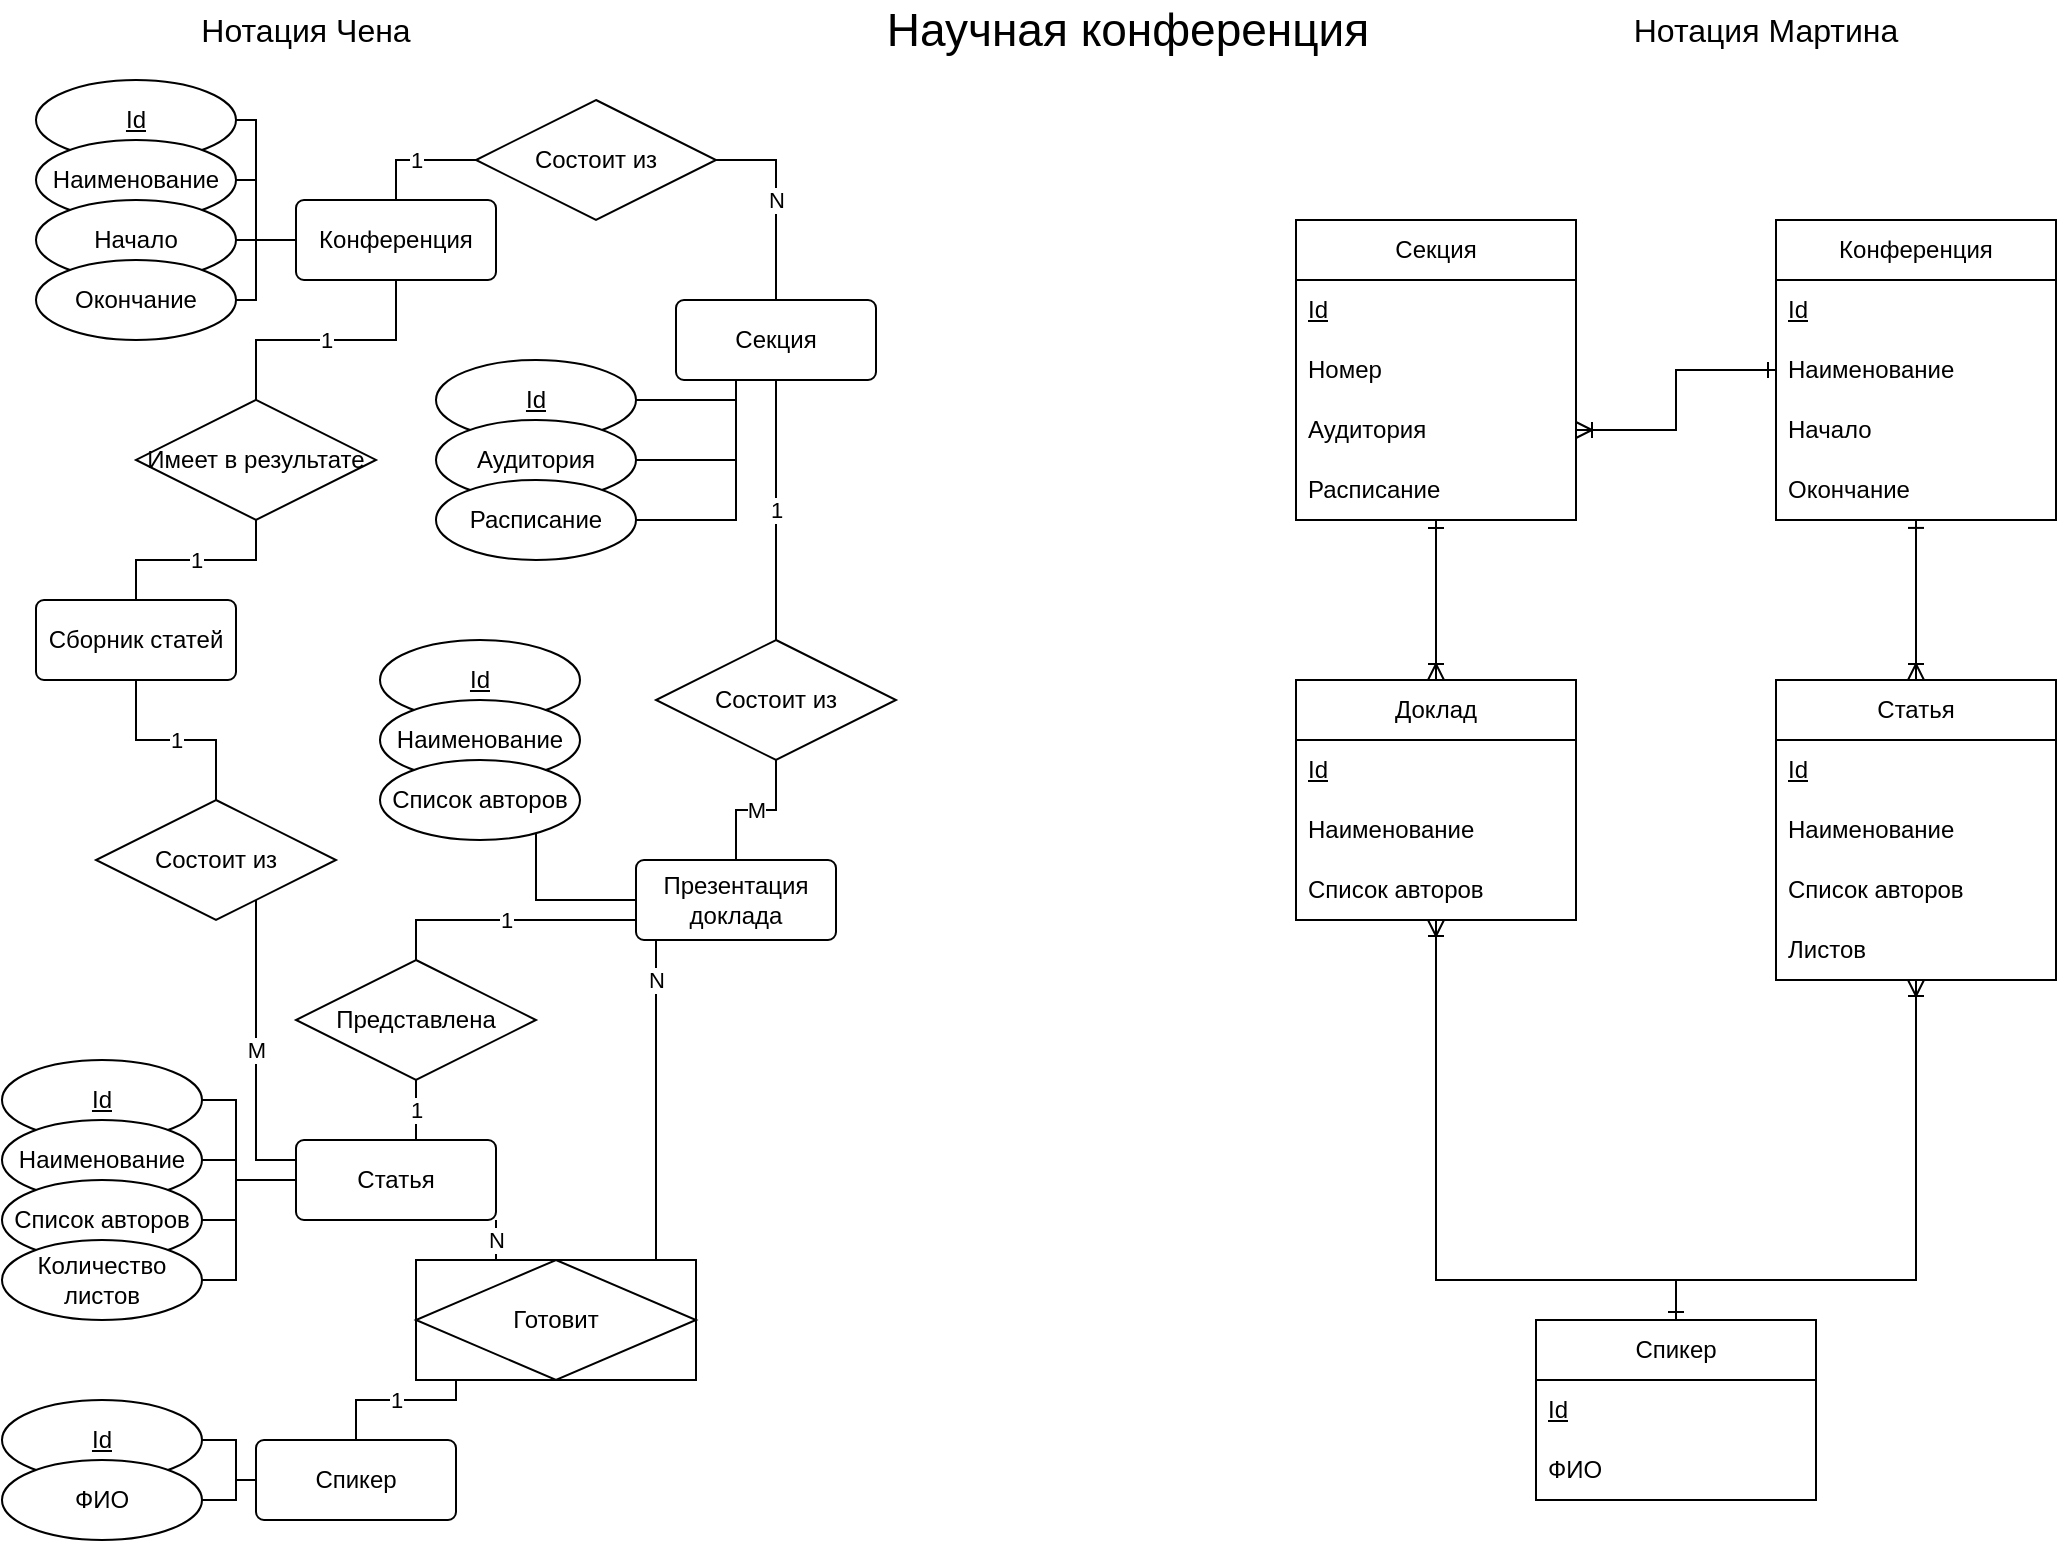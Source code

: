<mxfile version="28.1.2">
  <diagram name="Страница — 1" id="Usv800yyKpMSxYLico5M">
    <mxGraphModel dx="1098" dy="697" grid="1" gridSize="10" guides="1" tooltips="1" connect="1" arrows="1" fold="1" page="1" pageScale="1" pageWidth="1169" pageHeight="827" math="0" shadow="0">
      <root>
        <mxCell id="0" />
        <mxCell id="1" parent="0" />
        <mxCell id="GMbKhNjY2CRubePAbN6w-1" value="Научная конференция" style="text;html=1;align=center;verticalAlign=middle;whiteSpace=wrap;rounded=0;fontSize=23;" parent="1" vertex="1">
          <mxGeometry x="430" y="30" width="312" height="30" as="geometry" />
        </mxCell>
        <mxCell id="GMbKhNjY2CRubePAbN6w-2" value="&lt;font style=&quot;font-size: 16px;&quot;&gt;Нотация Чена&lt;/font&gt;" style="text;html=1;align=center;verticalAlign=middle;whiteSpace=wrap;rounded=0;fontSize=18;" parent="1" vertex="1">
          <mxGeometry x="110" y="30" width="130" height="30" as="geometry" />
        </mxCell>
        <mxCell id="GMbKhNjY2CRubePAbN6w-3" value="&lt;font style=&quot;font-size: 16px;&quot;&gt;Нотация Мартина&lt;/font&gt;" style="text;html=1;align=center;verticalAlign=middle;whiteSpace=wrap;rounded=0;fontSize=18;" parent="1" vertex="1">
          <mxGeometry x="810" y="30" width="190" height="30" as="geometry" />
        </mxCell>
        <mxCell id="GMbKhNjY2CRubePAbN6w-4" value="Конференция" style="rounded=1;arcSize=10;whiteSpace=wrap;html=1;align=center;" parent="1" vertex="1">
          <mxGeometry x="170" y="130" width="100" height="40" as="geometry" />
        </mxCell>
        <mxCell id="GMbKhNjY2CRubePAbN6w-6" value="Спикер" style="rounded=1;arcSize=10;whiteSpace=wrap;html=1;align=center;" parent="1" vertex="1">
          <mxGeometry x="150" y="750" width="100" height="40" as="geometry" />
        </mxCell>
        <mxCell id="GMbKhNjY2CRubePAbN6w-18" value="Id" style="ellipse;whiteSpace=wrap;html=1;align=center;fontStyle=4;" parent="1" vertex="1">
          <mxGeometry x="40" y="70" width="100" height="40" as="geometry" />
        </mxCell>
        <mxCell id="vNpDOa9beyPFH_1lGm9j-8" style="edgeStyle=orthogonalEdgeStyle;rounded=0;orthogonalLoop=1;jettySize=auto;html=1;endArrow=none;endFill=0;" edge="1" parent="1" source="GMbKhNjY2CRubePAbN6w-19" target="GMbKhNjY2CRubePAbN6w-4">
          <mxGeometry relative="1" as="geometry">
            <Array as="points">
              <mxPoint x="150" y="120" />
              <mxPoint x="150" y="150" />
            </Array>
          </mxGeometry>
        </mxCell>
        <mxCell id="GMbKhNjY2CRubePAbN6w-19" value="Наименование" style="ellipse;whiteSpace=wrap;html=1;align=center;" parent="1" vertex="1">
          <mxGeometry x="40" y="100" width="100" height="40" as="geometry" />
        </mxCell>
        <mxCell id="vNpDOa9beyPFH_1lGm9j-5" style="edgeStyle=orthogonalEdgeStyle;rounded=0;orthogonalLoop=1;jettySize=auto;html=1;endArrow=none;endFill=0;" edge="1" parent="1" source="GMbKhNjY2CRubePAbN6w-20" target="GMbKhNjY2CRubePAbN6w-6">
          <mxGeometry relative="1" as="geometry">
            <Array as="points">
              <mxPoint x="140" y="750" />
              <mxPoint x="140" y="770" />
            </Array>
          </mxGeometry>
        </mxCell>
        <mxCell id="GMbKhNjY2CRubePAbN6w-20" value="Id" style="ellipse;whiteSpace=wrap;html=1;align=center;fontStyle=4;" parent="1" vertex="1">
          <mxGeometry x="23" y="730" width="100" height="40" as="geometry" />
        </mxCell>
        <mxCell id="GMbKhNjY2CRubePAbN6w-21" value="Статья" style="rounded=1;arcSize=10;whiteSpace=wrap;html=1;align=center;" parent="1" vertex="1">
          <mxGeometry x="170" y="600" width="100" height="40" as="geometry" />
        </mxCell>
        <mxCell id="GMbKhNjY2CRubePAbN6w-22" value="Презентация доклада" style="rounded=1;arcSize=10;whiteSpace=wrap;html=1;align=center;" parent="1" vertex="1">
          <mxGeometry x="340" y="460" width="100" height="40" as="geometry" />
        </mxCell>
        <mxCell id="GMbKhNjY2CRubePAbN6w-23" value="Готовит" style="shape=associativeEntity;whiteSpace=wrap;html=1;align=center;" parent="1" vertex="1">
          <mxGeometry x="230" y="660" width="140" height="60" as="geometry" />
        </mxCell>
        <mxCell id="GMbKhNjY2CRubePAbN6w-24" value="Секция" style="rounded=1;arcSize=10;whiteSpace=wrap;html=1;align=center;" parent="1" vertex="1">
          <mxGeometry x="360" y="180" width="100" height="40" as="geometry" />
        </mxCell>
        <mxCell id="GMbKhNjY2CRubePAbN6w-25" value="1" style="endArrow=none;html=1;rounded=0;edgeStyle=orthogonalEdgeStyle;" parent="1" source="GMbKhNjY2CRubePAbN6w-6" target="GMbKhNjY2CRubePAbN6w-23" edge="1">
          <mxGeometry relative="1" as="geometry">
            <mxPoint x="160" y="439.5" as="sourcePoint" />
            <mxPoint x="320" y="439.5" as="targetPoint" />
            <Array as="points">
              <mxPoint x="200" y="730" />
              <mxPoint x="250" y="730" />
            </Array>
          </mxGeometry>
        </mxCell>
        <mxCell id="GMbKhNjY2CRubePAbN6w-26" value="N" style="endArrow=none;html=1;rounded=0;edgeStyle=orthogonalEdgeStyle;" parent="1" source="GMbKhNjY2CRubePAbN6w-23" target="GMbKhNjY2CRubePAbN6w-21" edge="1">
          <mxGeometry x="0.0" relative="1" as="geometry">
            <mxPoint x="430" y="410" as="sourcePoint" />
            <mxPoint x="590" y="410" as="targetPoint" />
            <Array as="points">
              <mxPoint x="260" y="620" />
            </Array>
            <mxPoint as="offset" />
          </mxGeometry>
        </mxCell>
        <mxCell id="GMbKhNjY2CRubePAbN6w-27" value="N" style="endArrow=none;html=1;rounded=0;edgeStyle=orthogonalEdgeStyle;" parent="1" source="GMbKhNjY2CRubePAbN6w-23" target="GMbKhNjY2CRubePAbN6w-22" edge="1">
          <mxGeometry x="0.75" relative="1" as="geometry">
            <mxPoint x="320" y="440" as="sourcePoint" />
            <mxPoint x="380" y="510" as="targetPoint" />
            <Array as="points">
              <mxPoint x="350" y="580" />
              <mxPoint x="350" y="580" />
            </Array>
            <mxPoint as="offset" />
          </mxGeometry>
        </mxCell>
        <mxCell id="GMbKhNjY2CRubePAbN6w-30" value="Состоит из" style="shape=rhombus;perimeter=rhombusPerimeter;whiteSpace=wrap;html=1;align=center;" parent="1" vertex="1">
          <mxGeometry x="350" y="350" width="120" height="60" as="geometry" />
        </mxCell>
        <mxCell id="GMbKhNjY2CRubePAbN6w-32" value="M" style="endArrow=none;html=1;rounded=0;edgeStyle=orthogonalEdgeStyle;" parent="1" source="GMbKhNjY2CRubePAbN6w-22" target="GMbKhNjY2CRubePAbN6w-30" edge="1">
          <mxGeometry relative="1" as="geometry">
            <mxPoint x="440" y="360" as="sourcePoint" />
            <mxPoint x="580" y="250" as="targetPoint" />
          </mxGeometry>
        </mxCell>
        <mxCell id="GMbKhNjY2CRubePAbN6w-33" value="1" style="endArrow=none;html=1;rounded=0;edgeStyle=orthogonalEdgeStyle;" parent="1" source="GMbKhNjY2CRubePAbN6w-30" target="GMbKhNjY2CRubePAbN6w-24" edge="1">
          <mxGeometry relative="1" as="geometry">
            <mxPoint x="840" y="230" as="sourcePoint" />
            <mxPoint x="820" y="200" as="targetPoint" />
          </mxGeometry>
        </mxCell>
        <mxCell id="GMbKhNjY2CRubePAbN6w-34" value="Состоит из" style="shape=rhombus;perimeter=rhombusPerimeter;whiteSpace=wrap;html=1;align=center;" parent="1" vertex="1">
          <mxGeometry x="260" y="80" width="120" height="60" as="geometry" />
        </mxCell>
        <mxCell id="GMbKhNjY2CRubePAbN6w-35" value="N" style="endArrow=none;html=1;rounded=0;edgeStyle=orthogonalEdgeStyle;" parent="1" source="GMbKhNjY2CRubePAbN6w-24" target="GMbKhNjY2CRubePAbN6w-34" edge="1">
          <mxGeometry relative="1" as="geometry">
            <mxPoint x="260" y="200" as="sourcePoint" />
            <mxPoint x="400" y="160" as="targetPoint" />
            <Array as="points">
              <mxPoint x="410" y="110" />
            </Array>
            <mxPoint as="offset" />
          </mxGeometry>
        </mxCell>
        <mxCell id="GMbKhNjY2CRubePAbN6w-36" value="1" style="endArrow=none;html=1;rounded=0;edgeStyle=orthogonalEdgeStyle;" parent="1" source="GMbKhNjY2CRubePAbN6w-34" target="GMbKhNjY2CRubePAbN6w-4" edge="1">
          <mxGeometry relative="1" as="geometry">
            <mxPoint x="660" y="140" as="sourcePoint" />
            <mxPoint x="240" y="60" as="targetPoint" />
            <Array as="points">
              <mxPoint x="220" y="110" />
            </Array>
          </mxGeometry>
        </mxCell>
        <mxCell id="vNpDOa9beyPFH_1lGm9j-49" value="" style="edgeStyle=orthogonalEdgeStyle;rounded=0;orthogonalLoop=1;jettySize=auto;html=1;endArrow=ERone;endFill=0;startArrow=ERoneToMany;startFill=0;" edge="1" parent="1" source="GMbKhNjY2CRubePAbN6w-37" target="vNpDOa9beyPFH_1lGm9j-41">
          <mxGeometry relative="1" as="geometry">
            <Array as="points">
              <mxPoint x="740" y="290" />
              <mxPoint x="740" y="290" />
            </Array>
          </mxGeometry>
        </mxCell>
        <mxCell id="GMbKhNjY2CRubePAbN6w-37" value="Доклад" style="swimlane;fontStyle=0;childLayout=stackLayout;horizontal=1;startSize=30;horizontalStack=0;resizeParent=1;resizeParentMax=0;resizeLast=0;collapsible=1;marginBottom=0;whiteSpace=wrap;html=1;" parent="1" vertex="1">
          <mxGeometry x="670" y="370" width="140" height="120" as="geometry" />
        </mxCell>
        <mxCell id="GMbKhNjY2CRubePAbN6w-38" value="Id" style="text;strokeColor=none;fillColor=none;align=left;verticalAlign=middle;spacingLeft=4;spacingRight=4;overflow=hidden;points=[[0,0.5],[1,0.5]];portConstraint=eastwest;rotatable=0;whiteSpace=wrap;html=1;fontStyle=4" parent="GMbKhNjY2CRubePAbN6w-37" vertex="1">
          <mxGeometry y="30" width="140" height="30" as="geometry" />
        </mxCell>
        <mxCell id="GMbKhNjY2CRubePAbN6w-39" value="Наименование" style="text;strokeColor=none;fillColor=none;align=left;verticalAlign=middle;spacingLeft=4;spacingRight=4;overflow=hidden;points=[[0,0.5],[1,0.5]];portConstraint=eastwest;rotatable=0;whiteSpace=wrap;html=1;" parent="GMbKhNjY2CRubePAbN6w-37" vertex="1">
          <mxGeometry y="60" width="140" height="30" as="geometry" />
        </mxCell>
        <mxCell id="GMbKhNjY2CRubePAbN6w-40" value="Список авторов" style="text;strokeColor=none;fillColor=none;align=left;verticalAlign=middle;spacingLeft=4;spacingRight=4;overflow=hidden;points=[[0,0.5],[1,0.5]];portConstraint=eastwest;rotatable=0;whiteSpace=wrap;html=1;" parent="GMbKhNjY2CRubePAbN6w-37" vertex="1">
          <mxGeometry y="90" width="140" height="30" as="geometry" />
        </mxCell>
        <mxCell id="GMbKhNjY2CRubePAbN6w-42" value="Сборник статей" style="rounded=1;arcSize=10;whiteSpace=wrap;html=1;align=center;" parent="1" vertex="1">
          <mxGeometry x="40" y="330" width="100" height="40" as="geometry" />
        </mxCell>
        <mxCell id="GMbKhNjY2CRubePAbN6w-43" value="Состоит из" style="shape=rhombus;perimeter=rhombusPerimeter;whiteSpace=wrap;html=1;align=center;" parent="1" vertex="1">
          <mxGeometry x="70" y="430" width="120" height="60" as="geometry" />
        </mxCell>
        <mxCell id="GMbKhNjY2CRubePAbN6w-44" value="1" style="endArrow=none;html=1;rounded=0;edgeStyle=orthogonalEdgeStyle;" parent="1" source="GMbKhNjY2CRubePAbN6w-43" target="GMbKhNjY2CRubePAbN6w-42" edge="1">
          <mxGeometry relative="1" as="geometry">
            <mxPoint x="410" y="560" as="sourcePoint" />
            <mxPoint x="410" y="510" as="targetPoint" />
          </mxGeometry>
        </mxCell>
        <mxCell id="GMbKhNjY2CRubePAbN6w-45" value="M" style="endArrow=none;html=1;rounded=0;edgeStyle=orthogonalEdgeStyle;" parent="1" source="GMbKhNjY2CRubePAbN6w-43" target="GMbKhNjY2CRubePAbN6w-21" edge="1">
          <mxGeometry relative="1" as="geometry">
            <mxPoint x="390" y="630" as="sourcePoint" />
            <mxPoint x="390" y="580" as="targetPoint" />
            <Array as="points">
              <mxPoint x="150" y="610" />
            </Array>
          </mxGeometry>
        </mxCell>
        <mxCell id="vNpDOa9beyPFH_1lGm9j-9" style="edgeStyle=orthogonalEdgeStyle;rounded=0;orthogonalLoop=1;jettySize=auto;html=1;endArrow=none;endFill=0;" edge="1" parent="1" source="GMbKhNjY2CRubePAbN6w-46" target="GMbKhNjY2CRubePAbN6w-4">
          <mxGeometry relative="1" as="geometry" />
        </mxCell>
        <mxCell id="GMbKhNjY2CRubePAbN6w-46" value="Начало" style="ellipse;whiteSpace=wrap;html=1;align=center;" parent="1" vertex="1">
          <mxGeometry x="40" y="130" width="100" height="40" as="geometry" />
        </mxCell>
        <mxCell id="vNpDOa9beyPFH_1lGm9j-10" style="edgeStyle=orthogonalEdgeStyle;rounded=0;orthogonalLoop=1;jettySize=auto;html=1;endArrow=none;endFill=0;" edge="1" parent="1" source="GMbKhNjY2CRubePAbN6w-47" target="GMbKhNjY2CRubePAbN6w-4">
          <mxGeometry relative="1" as="geometry">
            <Array as="points">
              <mxPoint x="150" y="180" />
              <mxPoint x="150" y="150" />
            </Array>
          </mxGeometry>
        </mxCell>
        <mxCell id="GMbKhNjY2CRubePAbN6w-47" value="Окончание" style="ellipse;whiteSpace=wrap;html=1;align=center;" parent="1" vertex="1">
          <mxGeometry x="40" y="160" width="100" height="40" as="geometry" />
        </mxCell>
        <mxCell id="vNpDOa9beyPFH_1lGm9j-17" style="edgeStyle=orthogonalEdgeStyle;rounded=0;orthogonalLoop=1;jettySize=auto;html=1;endArrow=none;endFill=0;" edge="1" parent="1" source="GMbKhNjY2CRubePAbN6w-52" target="GMbKhNjY2CRubePAbN6w-21">
          <mxGeometry relative="1" as="geometry">
            <Array as="points">
              <mxPoint x="140" y="580" />
              <mxPoint x="140" y="620" />
            </Array>
          </mxGeometry>
        </mxCell>
        <mxCell id="GMbKhNjY2CRubePAbN6w-52" value="Id" style="ellipse;whiteSpace=wrap;html=1;align=center;fontStyle=4;" parent="1" vertex="1">
          <mxGeometry x="23" y="560" width="100" height="40" as="geometry" />
        </mxCell>
        <mxCell id="vNpDOa9beyPFH_1lGm9j-18" style="edgeStyle=orthogonalEdgeStyle;rounded=0;orthogonalLoop=1;jettySize=auto;html=1;endArrow=none;endFill=0;" edge="1" parent="1" source="GMbKhNjY2CRubePAbN6w-53" target="GMbKhNjY2CRubePAbN6w-21">
          <mxGeometry relative="1" as="geometry">
            <Array as="points">
              <mxPoint x="140" y="610" />
              <mxPoint x="140" y="620" />
            </Array>
          </mxGeometry>
        </mxCell>
        <mxCell id="GMbKhNjY2CRubePAbN6w-53" value="Наименование" style="ellipse;whiteSpace=wrap;html=1;align=center;" parent="1" vertex="1">
          <mxGeometry x="23" y="590" width="100" height="40" as="geometry" />
        </mxCell>
        <mxCell id="vNpDOa9beyPFH_1lGm9j-19" style="edgeStyle=orthogonalEdgeStyle;rounded=0;orthogonalLoop=1;jettySize=auto;html=1;endArrow=none;endFill=0;" edge="1" parent="1" source="GMbKhNjY2CRubePAbN6w-54" target="GMbKhNjY2CRubePAbN6w-21">
          <mxGeometry relative="1" as="geometry">
            <Array as="points">
              <mxPoint x="140" y="640" />
              <mxPoint x="140" y="620" />
            </Array>
          </mxGeometry>
        </mxCell>
        <mxCell id="GMbKhNjY2CRubePAbN6w-54" value="Список авторов" style="ellipse;whiteSpace=wrap;html=1;align=center;" parent="1" vertex="1">
          <mxGeometry x="23" y="620" width="100" height="40" as="geometry" />
        </mxCell>
        <mxCell id="vNpDOa9beyPFH_1lGm9j-20" style="edgeStyle=orthogonalEdgeStyle;rounded=0;orthogonalLoop=1;jettySize=auto;html=1;endArrow=none;endFill=0;" edge="1" parent="1" source="GMbKhNjY2CRubePAbN6w-55" target="GMbKhNjY2CRubePAbN6w-21">
          <mxGeometry relative="1" as="geometry">
            <Array as="points">
              <mxPoint x="140" y="670" />
              <mxPoint x="140" y="620" />
            </Array>
          </mxGeometry>
        </mxCell>
        <mxCell id="GMbKhNjY2CRubePAbN6w-55" value="Количество листов" style="ellipse;whiteSpace=wrap;html=1;align=center;" parent="1" vertex="1">
          <mxGeometry x="23" y="650" width="100" height="40" as="geometry" />
        </mxCell>
        <mxCell id="vNpDOa9beyPFH_1lGm9j-1" value="Имеет в результате" style="shape=rhombus;perimeter=rhombusPerimeter;whiteSpace=wrap;html=1;align=center;" vertex="1" parent="1">
          <mxGeometry x="90" y="229.96" width="120" height="60" as="geometry" />
        </mxCell>
        <mxCell id="vNpDOa9beyPFH_1lGm9j-2" value="1" style="endArrow=none;html=1;rounded=0;edgeStyle=orthogonalEdgeStyle;" edge="1" parent="1" source="vNpDOa9beyPFH_1lGm9j-1" target="GMbKhNjY2CRubePAbN6w-4">
          <mxGeometry relative="1" as="geometry">
            <mxPoint x="470" y="339.96" as="sourcePoint" />
            <mxPoint x="150" y="149.96" as="targetPoint" />
          </mxGeometry>
        </mxCell>
        <mxCell id="vNpDOa9beyPFH_1lGm9j-3" value="1" style="endArrow=none;html=1;rounded=0;edgeStyle=orthogonalEdgeStyle;" edge="1" parent="1" source="vNpDOa9beyPFH_1lGm9j-1" target="GMbKhNjY2CRubePAbN6w-42">
          <mxGeometry relative="1" as="geometry">
            <mxPoint x="450" y="409.96" as="sourcePoint" />
            <mxPoint x="200" y="389.96" as="targetPoint" />
            <Array as="points">
              <mxPoint x="150" y="310" />
              <mxPoint x="90" y="310" />
            </Array>
          </mxGeometry>
        </mxCell>
        <mxCell id="vNpDOa9beyPFH_1lGm9j-6" style="edgeStyle=orthogonalEdgeStyle;rounded=0;orthogonalLoop=1;jettySize=auto;html=1;endArrow=none;endFill=0;" edge="1" parent="1" source="vNpDOa9beyPFH_1lGm9j-4" target="GMbKhNjY2CRubePAbN6w-6">
          <mxGeometry relative="1" as="geometry">
            <Array as="points">
              <mxPoint x="140" y="780" />
              <mxPoint x="140" y="770" />
            </Array>
          </mxGeometry>
        </mxCell>
        <mxCell id="vNpDOa9beyPFH_1lGm9j-4" value="ФИО" style="ellipse;whiteSpace=wrap;html=1;align=center;" vertex="1" parent="1">
          <mxGeometry x="23" y="760" width="100" height="40" as="geometry" />
        </mxCell>
        <mxCell id="vNpDOa9beyPFH_1lGm9j-7" style="edgeStyle=orthogonalEdgeStyle;rounded=0;orthogonalLoop=1;jettySize=auto;html=1;endArrow=none;endFill=0;" edge="1" parent="1" source="GMbKhNjY2CRubePAbN6w-18" target="GMbKhNjY2CRubePAbN6w-4">
          <mxGeometry relative="1" as="geometry">
            <Array as="points">
              <mxPoint x="150" y="90" />
              <mxPoint x="150" y="150" />
            </Array>
          </mxGeometry>
        </mxCell>
        <mxCell id="vNpDOa9beyPFH_1lGm9j-11" value="Представлена" style="shape=rhombus;perimeter=rhombusPerimeter;whiteSpace=wrap;html=1;align=center;" vertex="1" parent="1">
          <mxGeometry x="170" y="510" width="120" height="60" as="geometry" />
        </mxCell>
        <mxCell id="vNpDOa9beyPFH_1lGm9j-12" value="1" style="endArrow=none;html=1;rounded=0;edgeStyle=orthogonalEdgeStyle;" edge="1" parent="1" source="vNpDOa9beyPFH_1lGm9j-11" target="GMbKhNjY2CRubePAbN6w-22">
          <mxGeometry relative="1" as="geometry">
            <mxPoint x="510" y="620" as="sourcePoint" />
            <mxPoint x="190" y="430" as="targetPoint" />
            <Array as="points">
              <mxPoint x="230" y="490" />
            </Array>
          </mxGeometry>
        </mxCell>
        <mxCell id="vNpDOa9beyPFH_1lGm9j-13" value="1" style="endArrow=none;html=1;rounded=0;edgeStyle=orthogonalEdgeStyle;" edge="1" parent="1" source="vNpDOa9beyPFH_1lGm9j-11" target="GMbKhNjY2CRubePAbN6w-21">
          <mxGeometry relative="1" as="geometry">
            <mxPoint x="490" y="690" as="sourcePoint" />
            <mxPoint x="240" y="670" as="targetPoint" />
            <Array as="points">
              <mxPoint x="230" y="590" />
              <mxPoint x="230" y="590" />
            </Array>
          </mxGeometry>
        </mxCell>
        <mxCell id="vNpDOa9beyPFH_1lGm9j-21" style="edgeStyle=orthogonalEdgeStyle;rounded=0;orthogonalLoop=1;jettySize=auto;html=1;endArrow=none;endFill=0;" edge="1" parent="1" source="vNpDOa9beyPFH_1lGm9j-22" target="GMbKhNjY2CRubePAbN6w-22">
          <mxGeometry relative="1" as="geometry">
            <mxPoint x="303.5" y="380" as="targetPoint" />
            <Array as="points">
              <mxPoint x="290" y="370" />
              <mxPoint x="290" y="480" />
            </Array>
          </mxGeometry>
        </mxCell>
        <mxCell id="vNpDOa9beyPFH_1lGm9j-22" value="Id" style="ellipse;whiteSpace=wrap;html=1;align=center;fontStyle=4;" vertex="1" parent="1">
          <mxGeometry x="212" y="350" width="100" height="40" as="geometry" />
        </mxCell>
        <mxCell id="vNpDOa9beyPFH_1lGm9j-23" style="edgeStyle=orthogonalEdgeStyle;rounded=0;orthogonalLoop=1;jettySize=auto;html=1;endArrow=none;endFill=0;" edge="1" parent="1" source="vNpDOa9beyPFH_1lGm9j-24" target="GMbKhNjY2CRubePAbN6w-22">
          <mxGeometry relative="1" as="geometry">
            <mxPoint x="303.5" y="380" as="targetPoint" />
            <Array as="points">
              <mxPoint x="290" y="400" />
              <mxPoint x="290" y="480" />
            </Array>
          </mxGeometry>
        </mxCell>
        <mxCell id="vNpDOa9beyPFH_1lGm9j-24" value="Наименование" style="ellipse;whiteSpace=wrap;html=1;align=center;" vertex="1" parent="1">
          <mxGeometry x="212" y="380" width="100" height="40" as="geometry" />
        </mxCell>
        <mxCell id="vNpDOa9beyPFH_1lGm9j-25" style="edgeStyle=orthogonalEdgeStyle;rounded=0;orthogonalLoop=1;jettySize=auto;html=1;endArrow=none;endFill=0;" edge="1" parent="1" source="vNpDOa9beyPFH_1lGm9j-26" target="GMbKhNjY2CRubePAbN6w-22">
          <mxGeometry relative="1" as="geometry">
            <mxPoint x="303.5" y="380" as="targetPoint" />
            <Array as="points">
              <mxPoint x="274" y="430" />
              <mxPoint x="290" y="430" />
              <mxPoint x="290" y="530" />
            </Array>
          </mxGeometry>
        </mxCell>
        <mxCell id="vNpDOa9beyPFH_1lGm9j-26" value="Список авторов" style="ellipse;whiteSpace=wrap;html=1;align=center;" vertex="1" parent="1">
          <mxGeometry x="212" y="410" width="100" height="40" as="geometry" />
        </mxCell>
        <mxCell id="vNpDOa9beyPFH_1lGm9j-32" style="edgeStyle=orthogonalEdgeStyle;rounded=0;orthogonalLoop=1;jettySize=auto;html=1;endArrow=none;endFill=0;" edge="1" parent="1" source="vNpDOa9beyPFH_1lGm9j-27" target="GMbKhNjY2CRubePAbN6w-24">
          <mxGeometry relative="1" as="geometry">
            <Array as="points">
              <mxPoint x="390" y="230" />
            </Array>
          </mxGeometry>
        </mxCell>
        <mxCell id="vNpDOa9beyPFH_1lGm9j-27" value="Id" style="ellipse;whiteSpace=wrap;html=1;align=center;fontStyle=4;" vertex="1" parent="1">
          <mxGeometry x="240" y="209.96" width="100" height="40" as="geometry" />
        </mxCell>
        <mxCell id="vNpDOa9beyPFH_1lGm9j-31" style="edgeStyle=orthogonalEdgeStyle;rounded=0;orthogonalLoop=1;jettySize=auto;html=1;endArrow=none;endFill=0;" edge="1" parent="1" source="vNpDOa9beyPFH_1lGm9j-28" target="GMbKhNjY2CRubePAbN6w-24">
          <mxGeometry relative="1" as="geometry">
            <Array as="points">
              <mxPoint x="390" y="260" />
            </Array>
          </mxGeometry>
        </mxCell>
        <mxCell id="vNpDOa9beyPFH_1lGm9j-28" value="Аудитория" style="ellipse;whiteSpace=wrap;html=1;align=center;" vertex="1" parent="1">
          <mxGeometry x="240" y="239.96" width="100" height="40" as="geometry" />
        </mxCell>
        <mxCell id="vNpDOa9beyPFH_1lGm9j-30" style="edgeStyle=orthogonalEdgeStyle;rounded=0;orthogonalLoop=1;jettySize=auto;html=1;endArrow=none;endFill=0;" edge="1" parent="1" source="vNpDOa9beyPFH_1lGm9j-29" target="GMbKhNjY2CRubePAbN6w-24">
          <mxGeometry relative="1" as="geometry">
            <Array as="points">
              <mxPoint x="390" y="290" />
            </Array>
          </mxGeometry>
        </mxCell>
        <mxCell id="vNpDOa9beyPFH_1lGm9j-29" value="Расписание" style="ellipse;whiteSpace=wrap;html=1;align=center;" vertex="1" parent="1">
          <mxGeometry x="240" y="269.96" width="100" height="40" as="geometry" />
        </mxCell>
        <mxCell id="vNpDOa9beyPFH_1lGm9j-50" value="" style="edgeStyle=orthogonalEdgeStyle;rounded=0;orthogonalLoop=1;jettySize=auto;html=1;endArrow=ERoneToMany;endFill=0;startArrow=ERone;startFill=0;" edge="1" parent="1" source="vNpDOa9beyPFH_1lGm9j-33" target="vNpDOa9beyPFH_1lGm9j-40">
          <mxGeometry relative="1" as="geometry" />
        </mxCell>
        <mxCell id="vNpDOa9beyPFH_1lGm9j-33" value="Конференция" style="swimlane;fontStyle=0;childLayout=stackLayout;horizontal=1;startSize=30;horizontalStack=0;resizeParent=1;resizeParentMax=0;resizeLast=0;collapsible=1;marginBottom=0;whiteSpace=wrap;html=1;" vertex="1" parent="1">
          <mxGeometry x="910" y="139.96" width="140" height="150" as="geometry" />
        </mxCell>
        <mxCell id="vNpDOa9beyPFH_1lGm9j-34" value="Id" style="text;strokeColor=none;fillColor=none;align=left;verticalAlign=middle;spacingLeft=4;spacingRight=4;overflow=hidden;points=[[0,0.5],[1,0.5]];portConstraint=eastwest;rotatable=0;whiteSpace=wrap;html=1;fontStyle=4" vertex="1" parent="vNpDOa9beyPFH_1lGm9j-33">
          <mxGeometry y="30" width="140" height="30" as="geometry" />
        </mxCell>
        <mxCell id="vNpDOa9beyPFH_1lGm9j-35" value="Наименование" style="text;strokeColor=none;fillColor=none;align=left;verticalAlign=middle;spacingLeft=4;spacingRight=4;overflow=hidden;points=[[0,0.5],[1,0.5]];portConstraint=eastwest;rotatable=0;whiteSpace=wrap;html=1;" vertex="1" parent="vNpDOa9beyPFH_1lGm9j-33">
          <mxGeometry y="60" width="140" height="30" as="geometry" />
        </mxCell>
        <mxCell id="vNpDOa9beyPFH_1lGm9j-36" value="Начало" style="text;strokeColor=none;fillColor=none;align=left;verticalAlign=middle;spacingLeft=4;spacingRight=4;overflow=hidden;points=[[0,0.5],[1,0.5]];portConstraint=eastwest;rotatable=0;whiteSpace=wrap;html=1;" vertex="1" parent="vNpDOa9beyPFH_1lGm9j-33">
          <mxGeometry y="90" width="140" height="30" as="geometry" />
        </mxCell>
        <mxCell id="vNpDOa9beyPFH_1lGm9j-37" value="Окончание" style="text;strokeColor=none;fillColor=none;align=left;verticalAlign=middle;spacingLeft=4;spacingRight=4;overflow=hidden;points=[[0,0.5],[1,0.5]];portConstraint=eastwest;rotatable=0;whiteSpace=wrap;html=1;" vertex="1" parent="vNpDOa9beyPFH_1lGm9j-33">
          <mxGeometry y="120" width="140" height="30" as="geometry" />
        </mxCell>
        <mxCell id="vNpDOa9beyPFH_1lGm9j-38" value="Секция" style="swimlane;fontStyle=0;childLayout=stackLayout;horizontal=1;startSize=30;horizontalStack=0;resizeParent=1;resizeParentMax=0;resizeLast=0;collapsible=1;marginBottom=0;whiteSpace=wrap;html=1;" vertex="1" parent="1">
          <mxGeometry x="670" y="140" width="140" height="150" as="geometry" />
        </mxCell>
        <mxCell id="vNpDOa9beyPFH_1lGm9j-39" value="Id" style="text;strokeColor=none;fillColor=none;align=left;verticalAlign=middle;spacingLeft=4;spacingRight=4;overflow=hidden;points=[[0,0.5],[1,0.5]];portConstraint=eastwest;rotatable=0;whiteSpace=wrap;html=1;fontStyle=4" vertex="1" parent="vNpDOa9beyPFH_1lGm9j-38">
          <mxGeometry y="30" width="140" height="30" as="geometry" />
        </mxCell>
        <mxCell id="vNpDOa9beyPFH_1lGm9j-42" value="Номер" style="text;strokeColor=none;fillColor=none;align=left;verticalAlign=middle;spacingLeft=4;spacingRight=4;overflow=hidden;points=[[0,0.5],[1,0.5]];portConstraint=eastwest;rotatable=0;whiteSpace=wrap;html=1;" vertex="1" parent="vNpDOa9beyPFH_1lGm9j-38">
          <mxGeometry y="60" width="140" height="30" as="geometry" />
        </mxCell>
        <mxCell id="vNpDOa9beyPFH_1lGm9j-40" value="Аудитория" style="text;strokeColor=none;fillColor=none;align=left;verticalAlign=middle;spacingLeft=4;spacingRight=4;overflow=hidden;points=[[0,0.5],[1,0.5]];portConstraint=eastwest;rotatable=0;whiteSpace=wrap;html=1;" vertex="1" parent="vNpDOa9beyPFH_1lGm9j-38">
          <mxGeometry y="90" width="140" height="30" as="geometry" />
        </mxCell>
        <mxCell id="vNpDOa9beyPFH_1lGm9j-41" value="Расписание" style="text;strokeColor=none;fillColor=none;align=left;verticalAlign=middle;spacingLeft=4;spacingRight=4;overflow=hidden;points=[[0,0.5],[1,0.5]];portConstraint=eastwest;rotatable=0;whiteSpace=wrap;html=1;" vertex="1" parent="vNpDOa9beyPFH_1lGm9j-38">
          <mxGeometry y="120" width="140" height="30" as="geometry" />
        </mxCell>
        <mxCell id="vNpDOa9beyPFH_1lGm9j-48" value="" style="edgeStyle=orthogonalEdgeStyle;rounded=0;orthogonalLoop=1;jettySize=auto;html=1;endArrow=ERoneToMany;endFill=0;startArrow=ERone;startFill=0;" edge="1" parent="1" source="vNpDOa9beyPFH_1lGm9j-43" target="GMbKhNjY2CRubePAbN6w-37">
          <mxGeometry relative="1" as="geometry">
            <Array as="points">
              <mxPoint x="740" y="670" />
            </Array>
          </mxGeometry>
        </mxCell>
        <mxCell id="vNpDOa9beyPFH_1lGm9j-43" value="Спикер" style="swimlane;fontStyle=0;childLayout=stackLayout;horizontal=1;startSize=30;horizontalStack=0;resizeParent=1;resizeParentMax=0;resizeLast=0;collapsible=1;marginBottom=0;whiteSpace=wrap;html=1;" vertex="1" parent="1">
          <mxGeometry x="790" y="690" width="140" height="90" as="geometry" />
        </mxCell>
        <mxCell id="vNpDOa9beyPFH_1lGm9j-44" value="Id" style="text;strokeColor=none;fillColor=none;align=left;verticalAlign=middle;spacingLeft=4;spacingRight=4;overflow=hidden;points=[[0,0.5],[1,0.5]];portConstraint=eastwest;rotatable=0;whiteSpace=wrap;html=1;fontStyle=4" vertex="1" parent="vNpDOa9beyPFH_1lGm9j-43">
          <mxGeometry y="30" width="140" height="30" as="geometry" />
        </mxCell>
        <mxCell id="vNpDOa9beyPFH_1lGm9j-45" value="ФИО" style="text;strokeColor=none;fillColor=none;align=left;verticalAlign=middle;spacingLeft=4;spacingRight=4;overflow=hidden;points=[[0,0.5],[1,0.5]];portConstraint=eastwest;rotatable=0;whiteSpace=wrap;html=1;" vertex="1" parent="vNpDOa9beyPFH_1lGm9j-43">
          <mxGeometry y="60" width="140" height="30" as="geometry" />
        </mxCell>
        <mxCell id="vNpDOa9beyPFH_1lGm9j-51" value="Статья" style="swimlane;fontStyle=0;childLayout=stackLayout;horizontal=1;startSize=30;horizontalStack=0;resizeParent=1;resizeParentMax=0;resizeLast=0;collapsible=1;marginBottom=0;whiteSpace=wrap;html=1;" vertex="1" parent="1">
          <mxGeometry x="910" y="370" width="140" height="150" as="geometry" />
        </mxCell>
        <mxCell id="vNpDOa9beyPFH_1lGm9j-52" value="Id" style="text;strokeColor=none;fillColor=none;align=left;verticalAlign=middle;spacingLeft=4;spacingRight=4;overflow=hidden;points=[[0,0.5],[1,0.5]];portConstraint=eastwest;rotatable=0;whiteSpace=wrap;html=1;fontStyle=4" vertex="1" parent="vNpDOa9beyPFH_1lGm9j-51">
          <mxGeometry y="30" width="140" height="30" as="geometry" />
        </mxCell>
        <mxCell id="vNpDOa9beyPFH_1lGm9j-53" value="Наименование" style="text;strokeColor=none;fillColor=none;align=left;verticalAlign=middle;spacingLeft=4;spacingRight=4;overflow=hidden;points=[[0,0.5],[1,0.5]];portConstraint=eastwest;rotatable=0;whiteSpace=wrap;html=1;" vertex="1" parent="vNpDOa9beyPFH_1lGm9j-51">
          <mxGeometry y="60" width="140" height="30" as="geometry" />
        </mxCell>
        <mxCell id="vNpDOa9beyPFH_1lGm9j-54" value="Список авторов" style="text;strokeColor=none;fillColor=none;align=left;verticalAlign=middle;spacingLeft=4;spacingRight=4;overflow=hidden;points=[[0,0.5],[1,0.5]];portConstraint=eastwest;rotatable=0;whiteSpace=wrap;html=1;" vertex="1" parent="vNpDOa9beyPFH_1lGm9j-51">
          <mxGeometry y="90" width="140" height="30" as="geometry" />
        </mxCell>
        <mxCell id="vNpDOa9beyPFH_1lGm9j-55" value="Листов" style="text;strokeColor=none;fillColor=none;align=left;verticalAlign=middle;spacingLeft=4;spacingRight=4;overflow=hidden;points=[[0,0.5],[1,0.5]];portConstraint=eastwest;rotatable=0;whiteSpace=wrap;html=1;" vertex="1" parent="vNpDOa9beyPFH_1lGm9j-51">
          <mxGeometry y="120" width="140" height="30" as="geometry" />
        </mxCell>
        <mxCell id="vNpDOa9beyPFH_1lGm9j-56" value="" style="edgeStyle=orthogonalEdgeStyle;rounded=0;orthogonalLoop=1;jettySize=auto;html=1;endArrow=ERoneToMany;endFill=0;startArrow=ERone;startFill=0;" edge="1" parent="1" source="vNpDOa9beyPFH_1lGm9j-43" target="vNpDOa9beyPFH_1lGm9j-51">
          <mxGeometry relative="1" as="geometry">
            <mxPoint x="860" y="770" as="sourcePoint" />
            <mxPoint x="740" y="570" as="targetPoint" />
            <Array as="points">
              <mxPoint x="860" y="670" />
              <mxPoint x="980" y="670" />
            </Array>
          </mxGeometry>
        </mxCell>
        <mxCell id="vNpDOa9beyPFH_1lGm9j-57" value="" style="edgeStyle=orthogonalEdgeStyle;rounded=0;orthogonalLoop=1;jettySize=auto;html=1;endArrow=ERoneToMany;endFill=0;startArrow=ERone;startFill=0;" edge="1" parent="1" source="vNpDOa9beyPFH_1lGm9j-33" target="vNpDOa9beyPFH_1lGm9j-51">
          <mxGeometry relative="1" as="geometry">
            <mxPoint x="970" y="710" as="sourcePoint" />
            <mxPoint x="1090" y="540" as="targetPoint" />
            <Array as="points" />
          </mxGeometry>
        </mxCell>
      </root>
    </mxGraphModel>
  </diagram>
</mxfile>
